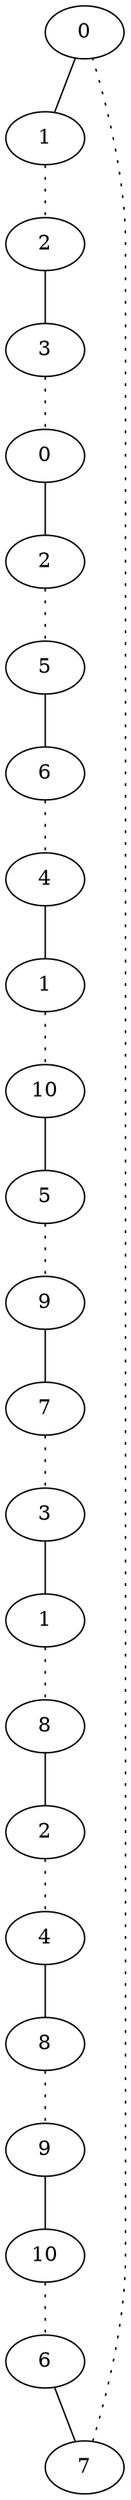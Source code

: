 graph {
a0 -- a1;
a1 -- a2 [style=dotted];
a2 -- a3;
a3 -- a4 [style=dotted];
a4 -- a5;
a5 -- a6 [style=dotted];
a6 -- a7;
a7 -- a8 [style=dotted];
a8 -- a9;
a9 -- a10 [style=dotted];
a10 -- a11;
a11 -- a12 [style=dotted];
a12 -- a13;
a13 -- a14 [style=dotted];
a14 -- a15;
a15 -- a16 [style=dotted];
a16 -- a17;
a17 -- a18 [style=dotted];
a18 -- a19;
a19 -- a20 [style=dotted];
a20 -- a21;
a21 -- a22 [style=dotted];
a22 -- a23;
a23 -- a0 [style=dotted];
a0[label=0];
a1[label=1];
a2[label=2];
a3[label=3];
a4[label=0];
a5[label=2];
a6[label=5];
a7[label=6];
a8[label=4];
a9[label=1];
a10[label=10];
a11[label=5];
a12[label=9];
a13[label=7];
a14[label=3];
a15[label=1];
a16[label=8];
a17[label=2];
a18[label=4];
a19[label=8];
a20[label=9];
a21[label=10];
a22[label=6];
a23[label=7];
}
